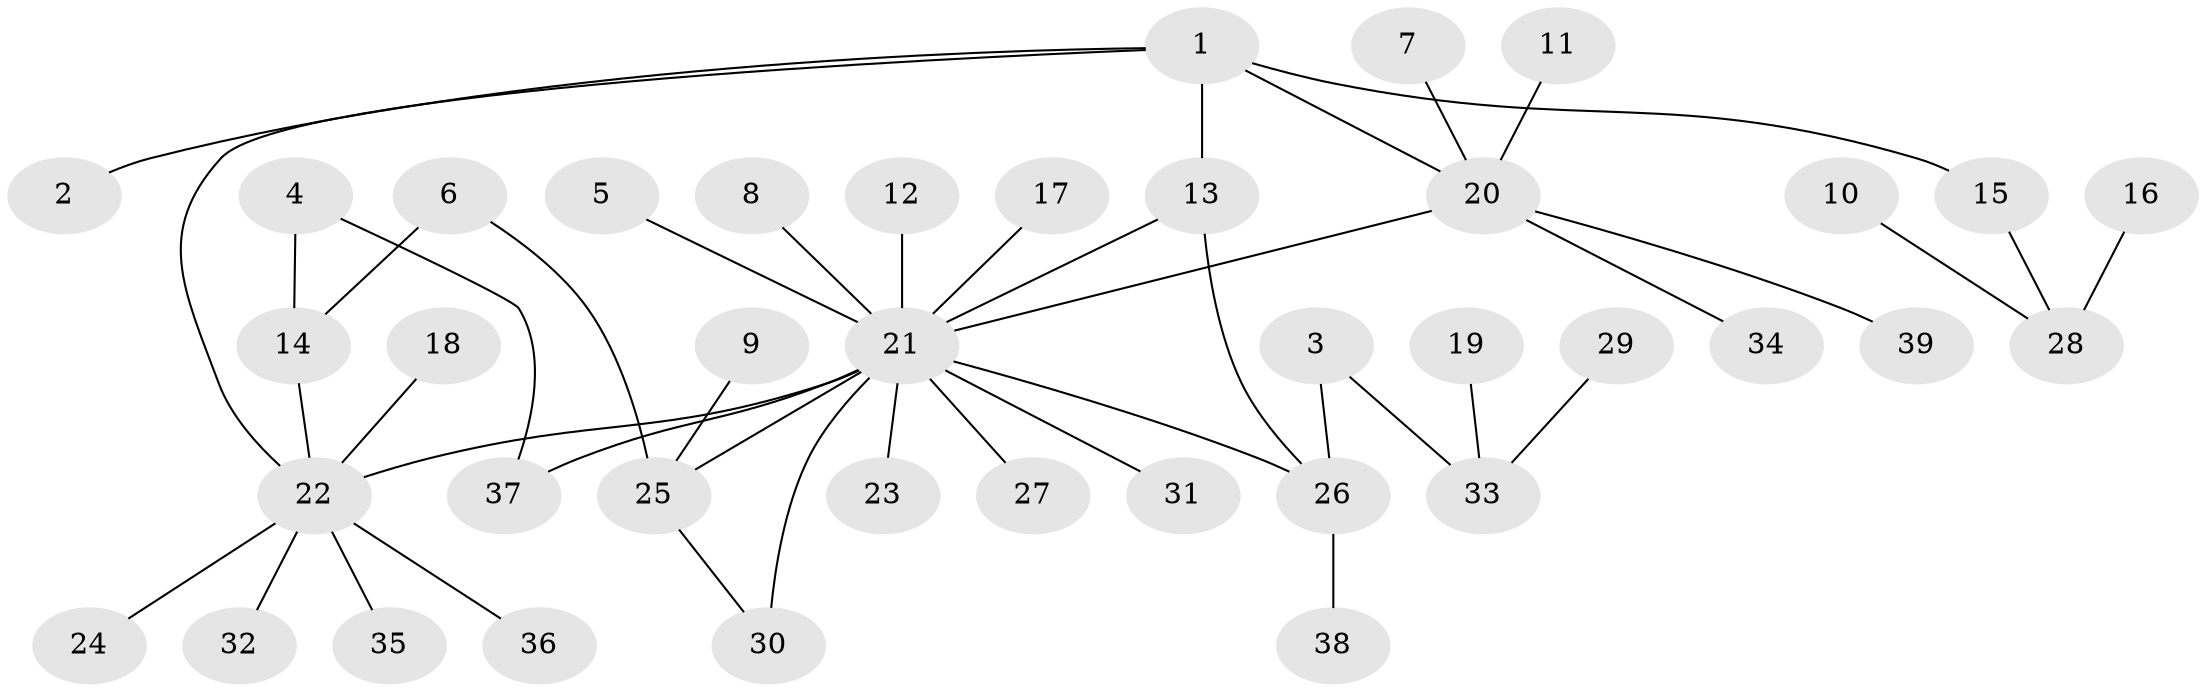 // original degree distribution, {6: 0.03896103896103896, 2: 0.2727272727272727, 11: 0.012987012987012988, 18: 0.012987012987012988, 4: 0.025974025974025976, 3: 0.09090909090909091, 1: 0.5194805194805194, 5: 0.025974025974025976}
// Generated by graph-tools (version 1.1) at 2025/25/03/09/25 03:25:56]
// undirected, 39 vertices, 44 edges
graph export_dot {
graph [start="1"]
  node [color=gray90,style=filled];
  1;
  2;
  3;
  4;
  5;
  6;
  7;
  8;
  9;
  10;
  11;
  12;
  13;
  14;
  15;
  16;
  17;
  18;
  19;
  20;
  21;
  22;
  23;
  24;
  25;
  26;
  27;
  28;
  29;
  30;
  31;
  32;
  33;
  34;
  35;
  36;
  37;
  38;
  39;
  1 -- 2 [weight=1.0];
  1 -- 13 [weight=1.0];
  1 -- 15 [weight=1.0];
  1 -- 20 [weight=1.0];
  1 -- 22 [weight=1.0];
  3 -- 26 [weight=1.0];
  3 -- 33 [weight=1.0];
  4 -- 14 [weight=1.0];
  4 -- 37 [weight=1.0];
  5 -- 21 [weight=1.0];
  6 -- 14 [weight=1.0];
  6 -- 25 [weight=1.0];
  7 -- 20 [weight=1.0];
  8 -- 21 [weight=1.0];
  9 -- 25 [weight=1.0];
  10 -- 28 [weight=1.0];
  11 -- 20 [weight=1.0];
  12 -- 21 [weight=1.0];
  13 -- 21 [weight=1.0];
  13 -- 26 [weight=1.0];
  14 -- 22 [weight=1.0];
  15 -- 28 [weight=1.0];
  16 -- 28 [weight=1.0];
  17 -- 21 [weight=1.0];
  18 -- 22 [weight=1.0];
  19 -- 33 [weight=1.0];
  20 -- 21 [weight=1.0];
  20 -- 34 [weight=1.0];
  20 -- 39 [weight=1.0];
  21 -- 22 [weight=1.0];
  21 -- 23 [weight=1.0];
  21 -- 25 [weight=1.0];
  21 -- 26 [weight=1.0];
  21 -- 27 [weight=1.0];
  21 -- 30 [weight=2.0];
  21 -- 31 [weight=1.0];
  21 -- 37 [weight=1.0];
  22 -- 24 [weight=1.0];
  22 -- 32 [weight=1.0];
  22 -- 35 [weight=1.0];
  22 -- 36 [weight=1.0];
  25 -- 30 [weight=1.0];
  26 -- 38 [weight=1.0];
  29 -- 33 [weight=1.0];
}
